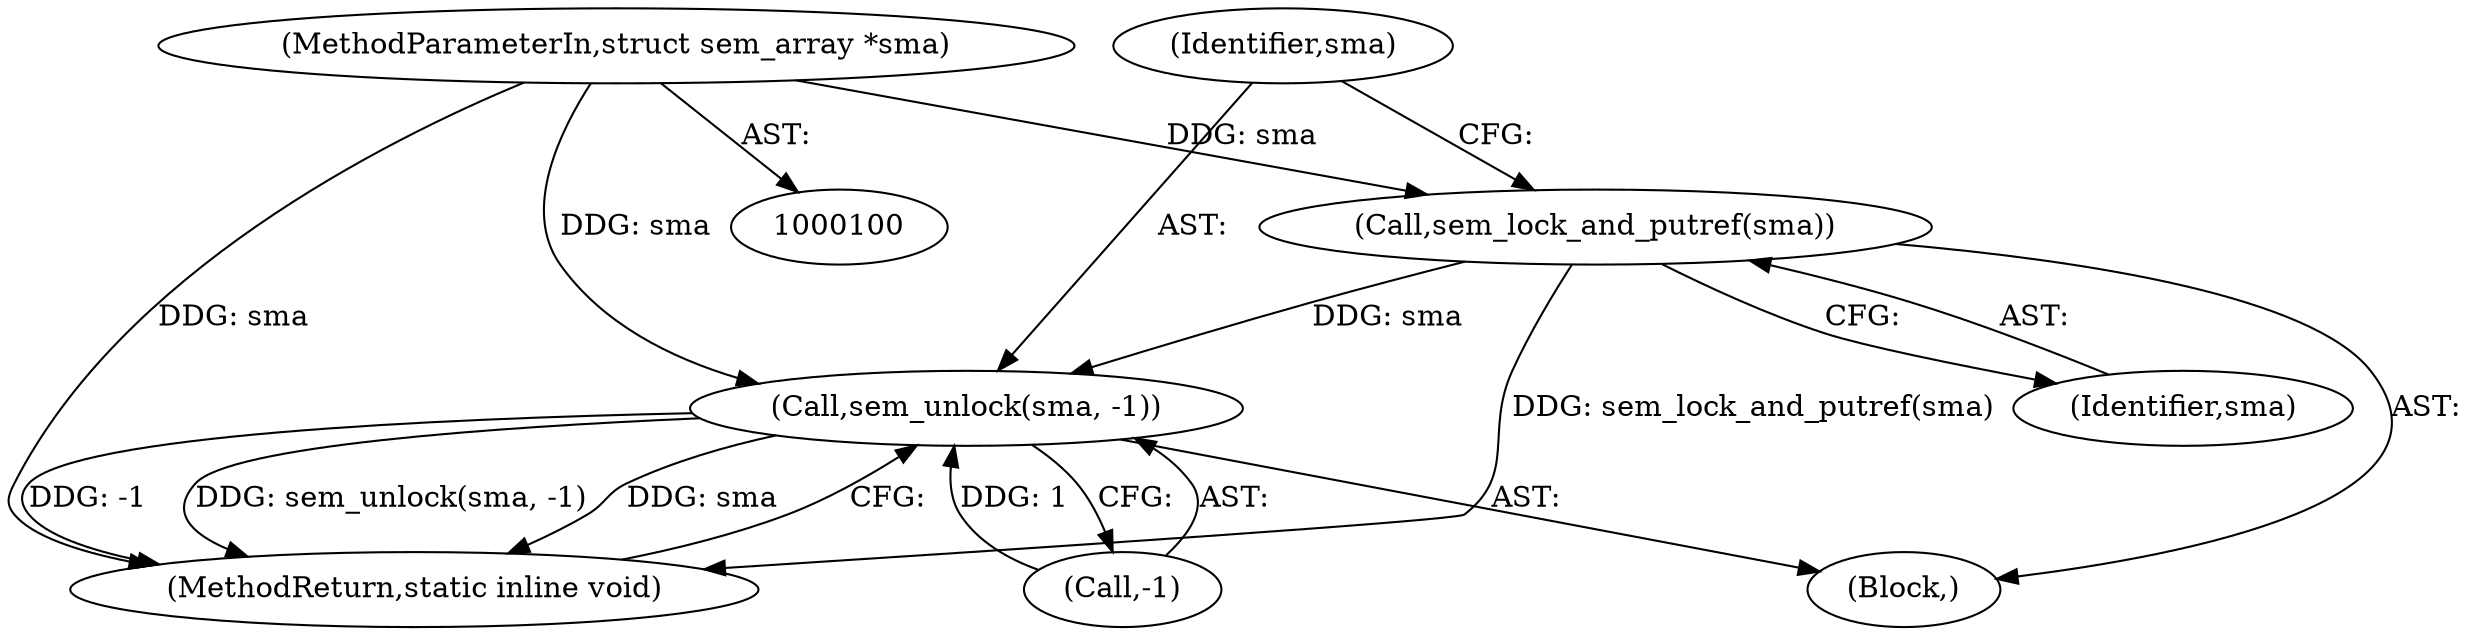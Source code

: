 digraph "0_linux_6062a8dc0517bce23e3c2f7d2fea5e22411269a3_10@pointer" {
"1000103" [label="(Call,sem_lock_and_putref(sma))"];
"1000101" [label="(MethodParameterIn,struct sem_array *sma)"];
"1000105" [label="(Call,sem_unlock(sma, -1))"];
"1000109" [label="(MethodReturn,static inline void)"];
"1000104" [label="(Identifier,sma)"];
"1000102" [label="(Block,)"];
"1000106" [label="(Identifier,sma)"];
"1000103" [label="(Call,sem_lock_and_putref(sma))"];
"1000105" [label="(Call,sem_unlock(sma, -1))"];
"1000107" [label="(Call,-1)"];
"1000101" [label="(MethodParameterIn,struct sem_array *sma)"];
"1000103" -> "1000102"  [label="AST: "];
"1000103" -> "1000104"  [label="CFG: "];
"1000104" -> "1000103"  [label="AST: "];
"1000106" -> "1000103"  [label="CFG: "];
"1000103" -> "1000109"  [label="DDG: sem_lock_and_putref(sma)"];
"1000101" -> "1000103"  [label="DDG: sma"];
"1000103" -> "1000105"  [label="DDG: sma"];
"1000101" -> "1000100"  [label="AST: "];
"1000101" -> "1000109"  [label="DDG: sma"];
"1000101" -> "1000105"  [label="DDG: sma"];
"1000105" -> "1000102"  [label="AST: "];
"1000105" -> "1000107"  [label="CFG: "];
"1000106" -> "1000105"  [label="AST: "];
"1000107" -> "1000105"  [label="AST: "];
"1000109" -> "1000105"  [label="CFG: "];
"1000105" -> "1000109"  [label="DDG: -1"];
"1000105" -> "1000109"  [label="DDG: sem_unlock(sma, -1)"];
"1000105" -> "1000109"  [label="DDG: sma"];
"1000107" -> "1000105"  [label="DDG: 1"];
}
